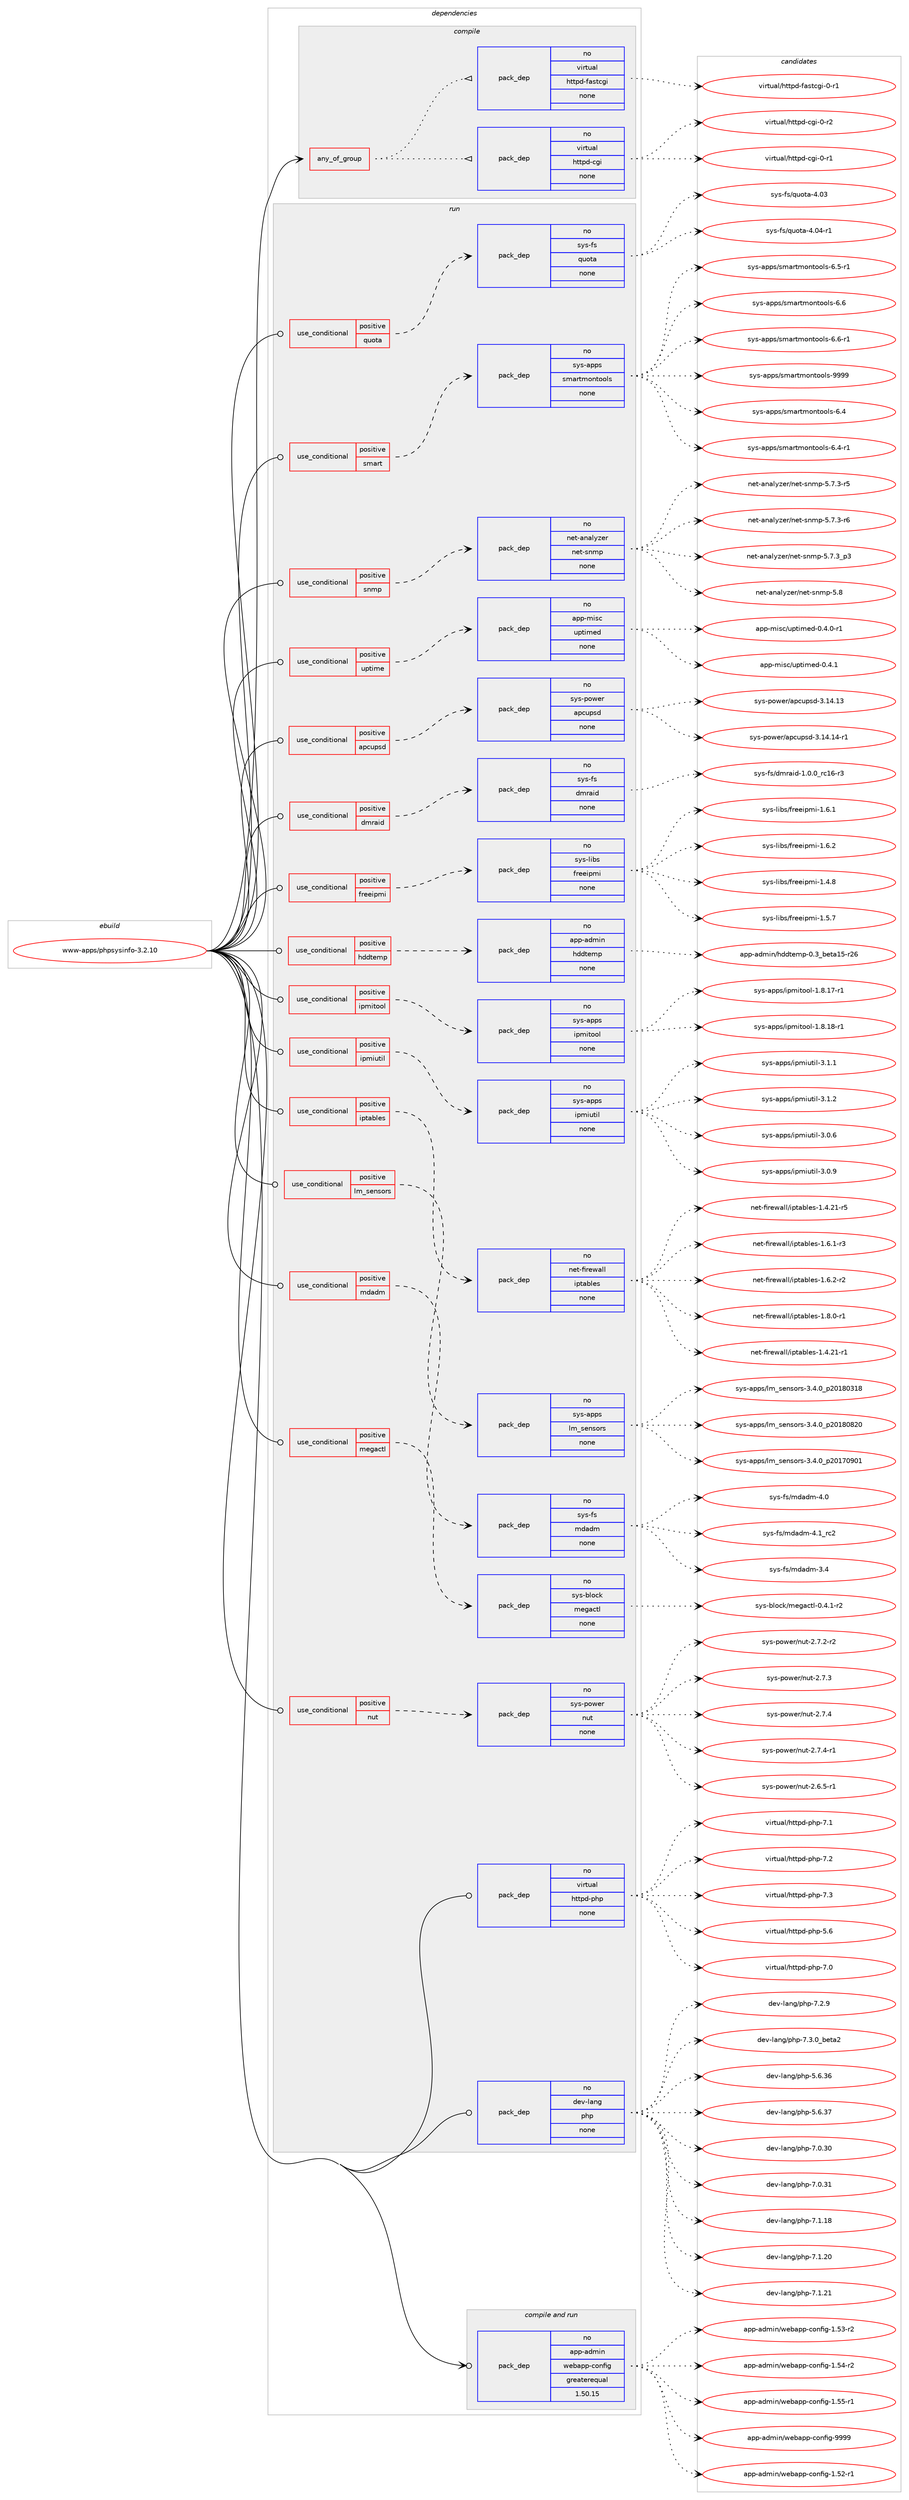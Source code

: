 digraph prolog {

# *************
# Graph options
# *************

newrank=true;
concentrate=true;
compound=true;
graph [rankdir=LR,fontname=Helvetica,fontsize=10,ranksep=1.5];#, ranksep=2.5, nodesep=0.2];
edge  [arrowhead=vee];
node  [fontname=Helvetica,fontsize=10];

# **********
# The ebuild
# **********

subgraph cluster_leftcol {
color=gray;
rank=same;
label=<<i>ebuild</i>>;
id [label="www-apps/phpsysinfo-3.2.10", color=red, width=4, href="../www-apps/phpsysinfo-3.2.10.svg"];
}

# ****************
# The dependencies
# ****************

subgraph cluster_midcol {
color=gray;
label=<<i>dependencies</i>>;
subgraph cluster_compile {
fillcolor="#eeeeee";
style=filled;
label=<<i>compile</i>>;
subgraph any245 {
dependency12043 [label=<<TABLE BORDER="0" CELLBORDER="1" CELLSPACING="0" CELLPADDING="4"><TR><TD CELLPADDING="10">any_of_group</TD></TR></TABLE>>, shape=none, color=red];subgraph pack8076 {
dependency12044 [label=<<TABLE BORDER="0" CELLBORDER="1" CELLSPACING="0" CELLPADDING="4" WIDTH="220"><TR><TD ROWSPAN="6" CELLPADDING="30">pack_dep</TD></TR><TR><TD WIDTH="110">no</TD></TR><TR><TD>virtual</TD></TR><TR><TD>httpd-cgi</TD></TR><TR><TD>none</TD></TR><TR><TD></TD></TR></TABLE>>, shape=none, color=blue];
}
dependency12043:e -> dependency12044:w [weight=20,style="dotted",arrowhead="oinv"];
subgraph pack8077 {
dependency12045 [label=<<TABLE BORDER="0" CELLBORDER="1" CELLSPACING="0" CELLPADDING="4" WIDTH="220"><TR><TD ROWSPAN="6" CELLPADDING="30">pack_dep</TD></TR><TR><TD WIDTH="110">no</TD></TR><TR><TD>virtual</TD></TR><TR><TD>httpd-fastcgi</TD></TR><TR><TD>none</TD></TR><TR><TD></TD></TR></TABLE>>, shape=none, color=blue];
}
dependency12043:e -> dependency12045:w [weight=20,style="dotted",arrowhead="oinv"];
}
id:e -> dependency12043:w [weight=20,style="solid",arrowhead="vee"];
}
subgraph cluster_compileandrun {
fillcolor="#eeeeee";
style=filled;
label=<<i>compile and run</i>>;
subgraph pack8078 {
dependency12046 [label=<<TABLE BORDER="0" CELLBORDER="1" CELLSPACING="0" CELLPADDING="4" WIDTH="220"><TR><TD ROWSPAN="6" CELLPADDING="30">pack_dep</TD></TR><TR><TD WIDTH="110">no</TD></TR><TR><TD>app-admin</TD></TR><TR><TD>webapp-config</TD></TR><TR><TD>greaterequal</TD></TR><TR><TD>1.50.15</TD></TR></TABLE>>, shape=none, color=blue];
}
id:e -> dependency12046:w [weight=20,style="solid",arrowhead="odotvee"];
}
subgraph cluster_run {
fillcolor="#eeeeee";
style=filled;
label=<<i>run</i>>;
subgraph cond3697 {
dependency12047 [label=<<TABLE BORDER="0" CELLBORDER="1" CELLSPACING="0" CELLPADDING="4"><TR><TD ROWSPAN="3" CELLPADDING="10">use_conditional</TD></TR><TR><TD>positive</TD></TR><TR><TD>apcupsd</TD></TR></TABLE>>, shape=none, color=red];
subgraph pack8079 {
dependency12048 [label=<<TABLE BORDER="0" CELLBORDER="1" CELLSPACING="0" CELLPADDING="4" WIDTH="220"><TR><TD ROWSPAN="6" CELLPADDING="30">pack_dep</TD></TR><TR><TD WIDTH="110">no</TD></TR><TR><TD>sys-power</TD></TR><TR><TD>apcupsd</TD></TR><TR><TD>none</TD></TR><TR><TD></TD></TR></TABLE>>, shape=none, color=blue];
}
dependency12047:e -> dependency12048:w [weight=20,style="dashed",arrowhead="vee"];
}
id:e -> dependency12047:w [weight=20,style="solid",arrowhead="odot"];
subgraph cond3698 {
dependency12049 [label=<<TABLE BORDER="0" CELLBORDER="1" CELLSPACING="0" CELLPADDING="4"><TR><TD ROWSPAN="3" CELLPADDING="10">use_conditional</TD></TR><TR><TD>positive</TD></TR><TR><TD>dmraid</TD></TR></TABLE>>, shape=none, color=red];
subgraph pack8080 {
dependency12050 [label=<<TABLE BORDER="0" CELLBORDER="1" CELLSPACING="0" CELLPADDING="4" WIDTH="220"><TR><TD ROWSPAN="6" CELLPADDING="30">pack_dep</TD></TR><TR><TD WIDTH="110">no</TD></TR><TR><TD>sys-fs</TD></TR><TR><TD>dmraid</TD></TR><TR><TD>none</TD></TR><TR><TD></TD></TR></TABLE>>, shape=none, color=blue];
}
dependency12049:e -> dependency12050:w [weight=20,style="dashed",arrowhead="vee"];
}
id:e -> dependency12049:w [weight=20,style="solid",arrowhead="odot"];
subgraph cond3699 {
dependency12051 [label=<<TABLE BORDER="0" CELLBORDER="1" CELLSPACING="0" CELLPADDING="4"><TR><TD ROWSPAN="3" CELLPADDING="10">use_conditional</TD></TR><TR><TD>positive</TD></TR><TR><TD>freeipmi</TD></TR></TABLE>>, shape=none, color=red];
subgraph pack8081 {
dependency12052 [label=<<TABLE BORDER="0" CELLBORDER="1" CELLSPACING="0" CELLPADDING="4" WIDTH="220"><TR><TD ROWSPAN="6" CELLPADDING="30">pack_dep</TD></TR><TR><TD WIDTH="110">no</TD></TR><TR><TD>sys-libs</TD></TR><TR><TD>freeipmi</TD></TR><TR><TD>none</TD></TR><TR><TD></TD></TR></TABLE>>, shape=none, color=blue];
}
dependency12051:e -> dependency12052:w [weight=20,style="dashed",arrowhead="vee"];
}
id:e -> dependency12051:w [weight=20,style="solid",arrowhead="odot"];
subgraph cond3700 {
dependency12053 [label=<<TABLE BORDER="0" CELLBORDER="1" CELLSPACING="0" CELLPADDING="4"><TR><TD ROWSPAN="3" CELLPADDING="10">use_conditional</TD></TR><TR><TD>positive</TD></TR><TR><TD>hddtemp</TD></TR></TABLE>>, shape=none, color=red];
subgraph pack8082 {
dependency12054 [label=<<TABLE BORDER="0" CELLBORDER="1" CELLSPACING="0" CELLPADDING="4" WIDTH="220"><TR><TD ROWSPAN="6" CELLPADDING="30">pack_dep</TD></TR><TR><TD WIDTH="110">no</TD></TR><TR><TD>app-admin</TD></TR><TR><TD>hddtemp</TD></TR><TR><TD>none</TD></TR><TR><TD></TD></TR></TABLE>>, shape=none, color=blue];
}
dependency12053:e -> dependency12054:w [weight=20,style="dashed",arrowhead="vee"];
}
id:e -> dependency12053:w [weight=20,style="solid",arrowhead="odot"];
subgraph cond3701 {
dependency12055 [label=<<TABLE BORDER="0" CELLBORDER="1" CELLSPACING="0" CELLPADDING="4"><TR><TD ROWSPAN="3" CELLPADDING="10">use_conditional</TD></TR><TR><TD>positive</TD></TR><TR><TD>ipmitool</TD></TR></TABLE>>, shape=none, color=red];
subgraph pack8083 {
dependency12056 [label=<<TABLE BORDER="0" CELLBORDER="1" CELLSPACING="0" CELLPADDING="4" WIDTH="220"><TR><TD ROWSPAN="6" CELLPADDING="30">pack_dep</TD></TR><TR><TD WIDTH="110">no</TD></TR><TR><TD>sys-apps</TD></TR><TR><TD>ipmitool</TD></TR><TR><TD>none</TD></TR><TR><TD></TD></TR></TABLE>>, shape=none, color=blue];
}
dependency12055:e -> dependency12056:w [weight=20,style="dashed",arrowhead="vee"];
}
id:e -> dependency12055:w [weight=20,style="solid",arrowhead="odot"];
subgraph cond3702 {
dependency12057 [label=<<TABLE BORDER="0" CELLBORDER="1" CELLSPACING="0" CELLPADDING="4"><TR><TD ROWSPAN="3" CELLPADDING="10">use_conditional</TD></TR><TR><TD>positive</TD></TR><TR><TD>ipmiutil</TD></TR></TABLE>>, shape=none, color=red];
subgraph pack8084 {
dependency12058 [label=<<TABLE BORDER="0" CELLBORDER="1" CELLSPACING="0" CELLPADDING="4" WIDTH="220"><TR><TD ROWSPAN="6" CELLPADDING="30">pack_dep</TD></TR><TR><TD WIDTH="110">no</TD></TR><TR><TD>sys-apps</TD></TR><TR><TD>ipmiutil</TD></TR><TR><TD>none</TD></TR><TR><TD></TD></TR></TABLE>>, shape=none, color=blue];
}
dependency12057:e -> dependency12058:w [weight=20,style="dashed",arrowhead="vee"];
}
id:e -> dependency12057:w [weight=20,style="solid",arrowhead="odot"];
subgraph cond3703 {
dependency12059 [label=<<TABLE BORDER="0" CELLBORDER="1" CELLSPACING="0" CELLPADDING="4"><TR><TD ROWSPAN="3" CELLPADDING="10">use_conditional</TD></TR><TR><TD>positive</TD></TR><TR><TD>iptables</TD></TR></TABLE>>, shape=none, color=red];
subgraph pack8085 {
dependency12060 [label=<<TABLE BORDER="0" CELLBORDER="1" CELLSPACING="0" CELLPADDING="4" WIDTH="220"><TR><TD ROWSPAN="6" CELLPADDING="30">pack_dep</TD></TR><TR><TD WIDTH="110">no</TD></TR><TR><TD>net-firewall</TD></TR><TR><TD>iptables</TD></TR><TR><TD>none</TD></TR><TR><TD></TD></TR></TABLE>>, shape=none, color=blue];
}
dependency12059:e -> dependency12060:w [weight=20,style="dashed",arrowhead="vee"];
}
id:e -> dependency12059:w [weight=20,style="solid",arrowhead="odot"];
subgraph cond3704 {
dependency12061 [label=<<TABLE BORDER="0" CELLBORDER="1" CELLSPACING="0" CELLPADDING="4"><TR><TD ROWSPAN="3" CELLPADDING="10">use_conditional</TD></TR><TR><TD>positive</TD></TR><TR><TD>lm_sensors</TD></TR></TABLE>>, shape=none, color=red];
subgraph pack8086 {
dependency12062 [label=<<TABLE BORDER="0" CELLBORDER="1" CELLSPACING="0" CELLPADDING="4" WIDTH="220"><TR><TD ROWSPAN="6" CELLPADDING="30">pack_dep</TD></TR><TR><TD WIDTH="110">no</TD></TR><TR><TD>sys-apps</TD></TR><TR><TD>lm_sensors</TD></TR><TR><TD>none</TD></TR><TR><TD></TD></TR></TABLE>>, shape=none, color=blue];
}
dependency12061:e -> dependency12062:w [weight=20,style="dashed",arrowhead="vee"];
}
id:e -> dependency12061:w [weight=20,style="solid",arrowhead="odot"];
subgraph cond3705 {
dependency12063 [label=<<TABLE BORDER="0" CELLBORDER="1" CELLSPACING="0" CELLPADDING="4"><TR><TD ROWSPAN="3" CELLPADDING="10">use_conditional</TD></TR><TR><TD>positive</TD></TR><TR><TD>mdadm</TD></TR></TABLE>>, shape=none, color=red];
subgraph pack8087 {
dependency12064 [label=<<TABLE BORDER="0" CELLBORDER="1" CELLSPACING="0" CELLPADDING="4" WIDTH="220"><TR><TD ROWSPAN="6" CELLPADDING="30">pack_dep</TD></TR><TR><TD WIDTH="110">no</TD></TR><TR><TD>sys-fs</TD></TR><TR><TD>mdadm</TD></TR><TR><TD>none</TD></TR><TR><TD></TD></TR></TABLE>>, shape=none, color=blue];
}
dependency12063:e -> dependency12064:w [weight=20,style="dashed",arrowhead="vee"];
}
id:e -> dependency12063:w [weight=20,style="solid",arrowhead="odot"];
subgraph cond3706 {
dependency12065 [label=<<TABLE BORDER="0" CELLBORDER="1" CELLSPACING="0" CELLPADDING="4"><TR><TD ROWSPAN="3" CELLPADDING="10">use_conditional</TD></TR><TR><TD>positive</TD></TR><TR><TD>megactl</TD></TR></TABLE>>, shape=none, color=red];
subgraph pack8088 {
dependency12066 [label=<<TABLE BORDER="0" CELLBORDER="1" CELLSPACING="0" CELLPADDING="4" WIDTH="220"><TR><TD ROWSPAN="6" CELLPADDING="30">pack_dep</TD></TR><TR><TD WIDTH="110">no</TD></TR><TR><TD>sys-block</TD></TR><TR><TD>megactl</TD></TR><TR><TD>none</TD></TR><TR><TD></TD></TR></TABLE>>, shape=none, color=blue];
}
dependency12065:e -> dependency12066:w [weight=20,style="dashed",arrowhead="vee"];
}
id:e -> dependency12065:w [weight=20,style="solid",arrowhead="odot"];
subgraph cond3707 {
dependency12067 [label=<<TABLE BORDER="0" CELLBORDER="1" CELLSPACING="0" CELLPADDING="4"><TR><TD ROWSPAN="3" CELLPADDING="10">use_conditional</TD></TR><TR><TD>positive</TD></TR><TR><TD>nut</TD></TR></TABLE>>, shape=none, color=red];
subgraph pack8089 {
dependency12068 [label=<<TABLE BORDER="0" CELLBORDER="1" CELLSPACING="0" CELLPADDING="4" WIDTH="220"><TR><TD ROWSPAN="6" CELLPADDING="30">pack_dep</TD></TR><TR><TD WIDTH="110">no</TD></TR><TR><TD>sys-power</TD></TR><TR><TD>nut</TD></TR><TR><TD>none</TD></TR><TR><TD></TD></TR></TABLE>>, shape=none, color=blue];
}
dependency12067:e -> dependency12068:w [weight=20,style="dashed",arrowhead="vee"];
}
id:e -> dependency12067:w [weight=20,style="solid",arrowhead="odot"];
subgraph cond3708 {
dependency12069 [label=<<TABLE BORDER="0" CELLBORDER="1" CELLSPACING="0" CELLPADDING="4"><TR><TD ROWSPAN="3" CELLPADDING="10">use_conditional</TD></TR><TR><TD>positive</TD></TR><TR><TD>quota</TD></TR></TABLE>>, shape=none, color=red];
subgraph pack8090 {
dependency12070 [label=<<TABLE BORDER="0" CELLBORDER="1" CELLSPACING="0" CELLPADDING="4" WIDTH="220"><TR><TD ROWSPAN="6" CELLPADDING="30">pack_dep</TD></TR><TR><TD WIDTH="110">no</TD></TR><TR><TD>sys-fs</TD></TR><TR><TD>quota</TD></TR><TR><TD>none</TD></TR><TR><TD></TD></TR></TABLE>>, shape=none, color=blue];
}
dependency12069:e -> dependency12070:w [weight=20,style="dashed",arrowhead="vee"];
}
id:e -> dependency12069:w [weight=20,style="solid",arrowhead="odot"];
subgraph cond3709 {
dependency12071 [label=<<TABLE BORDER="0" CELLBORDER="1" CELLSPACING="0" CELLPADDING="4"><TR><TD ROWSPAN="3" CELLPADDING="10">use_conditional</TD></TR><TR><TD>positive</TD></TR><TR><TD>smart</TD></TR></TABLE>>, shape=none, color=red];
subgraph pack8091 {
dependency12072 [label=<<TABLE BORDER="0" CELLBORDER="1" CELLSPACING="0" CELLPADDING="4" WIDTH="220"><TR><TD ROWSPAN="6" CELLPADDING="30">pack_dep</TD></TR><TR><TD WIDTH="110">no</TD></TR><TR><TD>sys-apps</TD></TR><TR><TD>smartmontools</TD></TR><TR><TD>none</TD></TR><TR><TD></TD></TR></TABLE>>, shape=none, color=blue];
}
dependency12071:e -> dependency12072:w [weight=20,style="dashed",arrowhead="vee"];
}
id:e -> dependency12071:w [weight=20,style="solid",arrowhead="odot"];
subgraph cond3710 {
dependency12073 [label=<<TABLE BORDER="0" CELLBORDER="1" CELLSPACING="0" CELLPADDING="4"><TR><TD ROWSPAN="3" CELLPADDING="10">use_conditional</TD></TR><TR><TD>positive</TD></TR><TR><TD>snmp</TD></TR></TABLE>>, shape=none, color=red];
subgraph pack8092 {
dependency12074 [label=<<TABLE BORDER="0" CELLBORDER="1" CELLSPACING="0" CELLPADDING="4" WIDTH="220"><TR><TD ROWSPAN="6" CELLPADDING="30">pack_dep</TD></TR><TR><TD WIDTH="110">no</TD></TR><TR><TD>net-analyzer</TD></TR><TR><TD>net-snmp</TD></TR><TR><TD>none</TD></TR><TR><TD></TD></TR></TABLE>>, shape=none, color=blue];
}
dependency12073:e -> dependency12074:w [weight=20,style="dashed",arrowhead="vee"];
}
id:e -> dependency12073:w [weight=20,style="solid",arrowhead="odot"];
subgraph cond3711 {
dependency12075 [label=<<TABLE BORDER="0" CELLBORDER="1" CELLSPACING="0" CELLPADDING="4"><TR><TD ROWSPAN="3" CELLPADDING="10">use_conditional</TD></TR><TR><TD>positive</TD></TR><TR><TD>uptime</TD></TR></TABLE>>, shape=none, color=red];
subgraph pack8093 {
dependency12076 [label=<<TABLE BORDER="0" CELLBORDER="1" CELLSPACING="0" CELLPADDING="4" WIDTH="220"><TR><TD ROWSPAN="6" CELLPADDING="30">pack_dep</TD></TR><TR><TD WIDTH="110">no</TD></TR><TR><TD>app-misc</TD></TR><TR><TD>uptimed</TD></TR><TR><TD>none</TD></TR><TR><TD></TD></TR></TABLE>>, shape=none, color=blue];
}
dependency12075:e -> dependency12076:w [weight=20,style="dashed",arrowhead="vee"];
}
id:e -> dependency12075:w [weight=20,style="solid",arrowhead="odot"];
subgraph pack8094 {
dependency12077 [label=<<TABLE BORDER="0" CELLBORDER="1" CELLSPACING="0" CELLPADDING="4" WIDTH="220"><TR><TD ROWSPAN="6" CELLPADDING="30">pack_dep</TD></TR><TR><TD WIDTH="110">no</TD></TR><TR><TD>dev-lang</TD></TR><TR><TD>php</TD></TR><TR><TD>none</TD></TR><TR><TD></TD></TR></TABLE>>, shape=none, color=blue];
}
id:e -> dependency12077:w [weight=20,style="solid",arrowhead="odot"];
subgraph pack8095 {
dependency12078 [label=<<TABLE BORDER="0" CELLBORDER="1" CELLSPACING="0" CELLPADDING="4" WIDTH="220"><TR><TD ROWSPAN="6" CELLPADDING="30">pack_dep</TD></TR><TR><TD WIDTH="110">no</TD></TR><TR><TD>virtual</TD></TR><TR><TD>httpd-php</TD></TR><TR><TD>none</TD></TR><TR><TD></TD></TR></TABLE>>, shape=none, color=blue];
}
id:e -> dependency12078:w [weight=20,style="solid",arrowhead="odot"];
}
}

# **************
# The candidates
# **************

subgraph cluster_choices {
rank=same;
color=gray;
label=<<i>candidates</i>>;

subgraph choice8076 {
color=black;
nodesep=1;
choice1181051141161179710847104116116112100459910310545484511449 [label="virtual/httpd-cgi-0-r1", color=red, width=4,href="../virtual/httpd-cgi-0-r1.svg"];
choice1181051141161179710847104116116112100459910310545484511450 [label="virtual/httpd-cgi-0-r2", color=red, width=4,href="../virtual/httpd-cgi-0-r2.svg"];
dependency12044:e -> choice1181051141161179710847104116116112100459910310545484511449:w [style=dotted,weight="100"];
dependency12044:e -> choice1181051141161179710847104116116112100459910310545484511450:w [style=dotted,weight="100"];
}
subgraph choice8077 {
color=black;
nodesep=1;
choice118105114116117971084710411611611210045102971151169910310545484511449 [label="virtual/httpd-fastcgi-0-r1", color=red, width=4,href="../virtual/httpd-fastcgi-0-r1.svg"];
dependency12045:e -> choice118105114116117971084710411611611210045102971151169910310545484511449:w [style=dotted,weight="100"];
}
subgraph choice8078 {
color=black;
nodesep=1;
choice971121124597100109105110471191019897112112459911111010210510345494653504511449 [label="app-admin/webapp-config-1.52-r1", color=red, width=4,href="../app-admin/webapp-config-1.52-r1.svg"];
choice971121124597100109105110471191019897112112459911111010210510345494653514511450 [label="app-admin/webapp-config-1.53-r2", color=red, width=4,href="../app-admin/webapp-config-1.53-r2.svg"];
choice971121124597100109105110471191019897112112459911111010210510345494653524511450 [label="app-admin/webapp-config-1.54-r2", color=red, width=4,href="../app-admin/webapp-config-1.54-r2.svg"];
choice971121124597100109105110471191019897112112459911111010210510345494653534511449 [label="app-admin/webapp-config-1.55-r1", color=red, width=4,href="../app-admin/webapp-config-1.55-r1.svg"];
choice97112112459710010910511047119101989711211245991111101021051034557575757 [label="app-admin/webapp-config-9999", color=red, width=4,href="../app-admin/webapp-config-9999.svg"];
dependency12046:e -> choice971121124597100109105110471191019897112112459911111010210510345494653504511449:w [style=dotted,weight="100"];
dependency12046:e -> choice971121124597100109105110471191019897112112459911111010210510345494653514511450:w [style=dotted,weight="100"];
dependency12046:e -> choice971121124597100109105110471191019897112112459911111010210510345494653524511450:w [style=dotted,weight="100"];
dependency12046:e -> choice971121124597100109105110471191019897112112459911111010210510345494653534511449:w [style=dotted,weight="100"];
dependency12046:e -> choice97112112459710010910511047119101989711211245991111101021051034557575757:w [style=dotted,weight="100"];
}
subgraph choice8079 {
color=black;
nodesep=1;
choice115121115451121111191011144797112991171121151004551464952464951 [label="sys-power/apcupsd-3.14.13", color=red, width=4,href="../sys-power/apcupsd-3.14.13.svg"];
choice1151211154511211111910111447971129911711211510045514649524649524511449 [label="sys-power/apcupsd-3.14.14-r1", color=red, width=4,href="../sys-power/apcupsd-3.14.14-r1.svg"];
dependency12048:e -> choice115121115451121111191011144797112991171121151004551464952464951:w [style=dotted,weight="100"];
dependency12048:e -> choice1151211154511211111910111447971129911711211510045514649524649524511449:w [style=dotted,weight="100"];
}
subgraph choice8080 {
color=black;
nodesep=1;
choice115121115451021154710010911497105100454946484648951149949544511451 [label="sys-fs/dmraid-1.0.0_rc16-r3", color=red, width=4,href="../sys-fs/dmraid-1.0.0_rc16-r3.svg"];
dependency12050:e -> choice115121115451021154710010911497105100454946484648951149949544511451:w [style=dotted,weight="100"];
}
subgraph choice8081 {
color=black;
nodesep=1;
choice115121115451081059811547102114101101105112109105454946524656 [label="sys-libs/freeipmi-1.4.8", color=red, width=4,href="../sys-libs/freeipmi-1.4.8.svg"];
choice115121115451081059811547102114101101105112109105454946534655 [label="sys-libs/freeipmi-1.5.7", color=red, width=4,href="../sys-libs/freeipmi-1.5.7.svg"];
choice115121115451081059811547102114101101105112109105454946544649 [label="sys-libs/freeipmi-1.6.1", color=red, width=4,href="../sys-libs/freeipmi-1.6.1.svg"];
choice115121115451081059811547102114101101105112109105454946544650 [label="sys-libs/freeipmi-1.6.2", color=red, width=4,href="../sys-libs/freeipmi-1.6.2.svg"];
dependency12052:e -> choice115121115451081059811547102114101101105112109105454946524656:w [style=dotted,weight="100"];
dependency12052:e -> choice115121115451081059811547102114101101105112109105454946534655:w [style=dotted,weight="100"];
dependency12052:e -> choice115121115451081059811547102114101101105112109105454946544649:w [style=dotted,weight="100"];
dependency12052:e -> choice115121115451081059811547102114101101105112109105454946544650:w [style=dotted,weight="100"];
}
subgraph choice8082 {
color=black;
nodesep=1;
choice97112112459710010910511047104100100116101109112454846519598101116974953451145054 [label="app-admin/hddtemp-0.3_beta15-r26", color=red, width=4,href="../app-admin/hddtemp-0.3_beta15-r26.svg"];
dependency12054:e -> choice97112112459710010910511047104100100116101109112454846519598101116974953451145054:w [style=dotted,weight="100"];
}
subgraph choice8083 {
color=black;
nodesep=1;
choice115121115459711211211547105112109105116111111108454946564649554511449 [label="sys-apps/ipmitool-1.8.17-r1", color=red, width=4,href="../sys-apps/ipmitool-1.8.17-r1.svg"];
choice115121115459711211211547105112109105116111111108454946564649564511449 [label="sys-apps/ipmitool-1.8.18-r1", color=red, width=4,href="../sys-apps/ipmitool-1.8.18-r1.svg"];
dependency12056:e -> choice115121115459711211211547105112109105116111111108454946564649554511449:w [style=dotted,weight="100"];
dependency12056:e -> choice115121115459711211211547105112109105116111111108454946564649564511449:w [style=dotted,weight="100"];
}
subgraph choice8084 {
color=black;
nodesep=1;
choice115121115459711211211547105112109105117116105108455146484654 [label="sys-apps/ipmiutil-3.0.6", color=red, width=4,href="../sys-apps/ipmiutil-3.0.6.svg"];
choice115121115459711211211547105112109105117116105108455146484657 [label="sys-apps/ipmiutil-3.0.9", color=red, width=4,href="../sys-apps/ipmiutil-3.0.9.svg"];
choice115121115459711211211547105112109105117116105108455146494649 [label="sys-apps/ipmiutil-3.1.1", color=red, width=4,href="../sys-apps/ipmiutil-3.1.1.svg"];
choice115121115459711211211547105112109105117116105108455146494650 [label="sys-apps/ipmiutil-3.1.2", color=red, width=4,href="../sys-apps/ipmiutil-3.1.2.svg"];
dependency12058:e -> choice115121115459711211211547105112109105117116105108455146484654:w [style=dotted,weight="100"];
dependency12058:e -> choice115121115459711211211547105112109105117116105108455146484657:w [style=dotted,weight="100"];
dependency12058:e -> choice115121115459711211211547105112109105117116105108455146494649:w [style=dotted,weight="100"];
dependency12058:e -> choice115121115459711211211547105112109105117116105108455146494650:w [style=dotted,weight="100"];
}
subgraph choice8085 {
color=black;
nodesep=1;
choice1101011164510210511410111997108108471051121169798108101115454946524650494511449 [label="net-firewall/iptables-1.4.21-r1", color=red, width=4,href="../net-firewall/iptables-1.4.21-r1.svg"];
choice1101011164510210511410111997108108471051121169798108101115454946524650494511453 [label="net-firewall/iptables-1.4.21-r5", color=red, width=4,href="../net-firewall/iptables-1.4.21-r5.svg"];
choice11010111645102105114101119971081084710511211697981081011154549465446494511451 [label="net-firewall/iptables-1.6.1-r3", color=red, width=4,href="../net-firewall/iptables-1.6.1-r3.svg"];
choice11010111645102105114101119971081084710511211697981081011154549465446504511450 [label="net-firewall/iptables-1.6.2-r2", color=red, width=4,href="../net-firewall/iptables-1.6.2-r2.svg"];
choice11010111645102105114101119971081084710511211697981081011154549465646484511449 [label="net-firewall/iptables-1.8.0-r1", color=red, width=4,href="../net-firewall/iptables-1.8.0-r1.svg"];
dependency12060:e -> choice1101011164510210511410111997108108471051121169798108101115454946524650494511449:w [style=dotted,weight="100"];
dependency12060:e -> choice1101011164510210511410111997108108471051121169798108101115454946524650494511453:w [style=dotted,weight="100"];
dependency12060:e -> choice11010111645102105114101119971081084710511211697981081011154549465446494511451:w [style=dotted,weight="100"];
dependency12060:e -> choice11010111645102105114101119971081084710511211697981081011154549465446504511450:w [style=dotted,weight="100"];
dependency12060:e -> choice11010111645102105114101119971081084710511211697981081011154549465646484511449:w [style=dotted,weight="100"];
}
subgraph choice8086 {
color=black;
nodesep=1;
choice11512111545971121121154710810995115101110115111114115455146524648951125048495548574849 [label="sys-apps/lm_sensors-3.4.0_p20170901", color=red, width=4,href="../sys-apps/lm_sensors-3.4.0_p20170901.svg"];
choice11512111545971121121154710810995115101110115111114115455146524648951125048495648514956 [label="sys-apps/lm_sensors-3.4.0_p20180318", color=red, width=4,href="../sys-apps/lm_sensors-3.4.0_p20180318.svg"];
choice11512111545971121121154710810995115101110115111114115455146524648951125048495648565048 [label="sys-apps/lm_sensors-3.4.0_p20180820", color=red, width=4,href="../sys-apps/lm_sensors-3.4.0_p20180820.svg"];
dependency12062:e -> choice11512111545971121121154710810995115101110115111114115455146524648951125048495548574849:w [style=dotted,weight="100"];
dependency12062:e -> choice11512111545971121121154710810995115101110115111114115455146524648951125048495648514956:w [style=dotted,weight="100"];
dependency12062:e -> choice11512111545971121121154710810995115101110115111114115455146524648951125048495648565048:w [style=dotted,weight="100"];
}
subgraph choice8087 {
color=black;
nodesep=1;
choice11512111545102115471091009710010945514652 [label="sys-fs/mdadm-3.4", color=red, width=4,href="../sys-fs/mdadm-3.4.svg"];
choice11512111545102115471091009710010945524648 [label="sys-fs/mdadm-4.0", color=red, width=4,href="../sys-fs/mdadm-4.0.svg"];
choice11512111545102115471091009710010945524649951149950 [label="sys-fs/mdadm-4.1_rc2", color=red, width=4,href="../sys-fs/mdadm-4.1_rc2.svg"];
dependency12064:e -> choice11512111545102115471091009710010945514652:w [style=dotted,weight="100"];
dependency12064:e -> choice11512111545102115471091009710010945524648:w [style=dotted,weight="100"];
dependency12064:e -> choice11512111545102115471091009710010945524649951149950:w [style=dotted,weight="100"];
}
subgraph choice8088 {
color=black;
nodesep=1;
choice1151211154598108111991074710910110397991161084548465246494511450 [label="sys-block/megactl-0.4.1-r2", color=red, width=4,href="../sys-block/megactl-0.4.1-r2.svg"];
dependency12066:e -> choice1151211154598108111991074710910110397991161084548465246494511450:w [style=dotted,weight="100"];
}
subgraph choice8089 {
color=black;
nodesep=1;
choice11512111545112111119101114471101171164550465446534511449 [label="sys-power/nut-2.6.5-r1", color=red, width=4,href="../sys-power/nut-2.6.5-r1.svg"];
choice11512111545112111119101114471101171164550465546504511450 [label="sys-power/nut-2.7.2-r2", color=red, width=4,href="../sys-power/nut-2.7.2-r2.svg"];
choice1151211154511211111910111447110117116455046554651 [label="sys-power/nut-2.7.3", color=red, width=4,href="../sys-power/nut-2.7.3.svg"];
choice1151211154511211111910111447110117116455046554652 [label="sys-power/nut-2.7.4", color=red, width=4,href="../sys-power/nut-2.7.4.svg"];
choice11512111545112111119101114471101171164550465546524511449 [label="sys-power/nut-2.7.4-r1", color=red, width=4,href="../sys-power/nut-2.7.4-r1.svg"];
dependency12068:e -> choice11512111545112111119101114471101171164550465446534511449:w [style=dotted,weight="100"];
dependency12068:e -> choice11512111545112111119101114471101171164550465546504511450:w [style=dotted,weight="100"];
dependency12068:e -> choice1151211154511211111910111447110117116455046554651:w [style=dotted,weight="100"];
dependency12068:e -> choice1151211154511211111910111447110117116455046554652:w [style=dotted,weight="100"];
dependency12068:e -> choice11512111545112111119101114471101171164550465546524511449:w [style=dotted,weight="100"];
}
subgraph choice8090 {
color=black;
nodesep=1;
choice1151211154510211547113117111116974552464851 [label="sys-fs/quota-4.03", color=red, width=4,href="../sys-fs/quota-4.03.svg"];
choice11512111545102115471131171111169745524648524511449 [label="sys-fs/quota-4.04-r1", color=red, width=4,href="../sys-fs/quota-4.04-r1.svg"];
dependency12070:e -> choice1151211154510211547113117111116974552464851:w [style=dotted,weight="100"];
dependency12070:e -> choice11512111545102115471131171111169745524648524511449:w [style=dotted,weight="100"];
}
subgraph choice8091 {
color=black;
nodesep=1;
choice1151211154597112112115471151099711411610911111011611111110811545544652 [label="sys-apps/smartmontools-6.4", color=red, width=4,href="../sys-apps/smartmontools-6.4.svg"];
choice11512111545971121121154711510997114116109111110116111111108115455446524511449 [label="sys-apps/smartmontools-6.4-r1", color=red, width=4,href="../sys-apps/smartmontools-6.4-r1.svg"];
choice11512111545971121121154711510997114116109111110116111111108115455446534511449 [label="sys-apps/smartmontools-6.5-r1", color=red, width=4,href="../sys-apps/smartmontools-6.5-r1.svg"];
choice1151211154597112112115471151099711411610911111011611111110811545544654 [label="sys-apps/smartmontools-6.6", color=red, width=4,href="../sys-apps/smartmontools-6.6.svg"];
choice11512111545971121121154711510997114116109111110116111111108115455446544511449 [label="sys-apps/smartmontools-6.6-r1", color=red, width=4,href="../sys-apps/smartmontools-6.6-r1.svg"];
choice115121115459711211211547115109971141161091111101161111111081154557575757 [label="sys-apps/smartmontools-9999", color=red, width=4,href="../sys-apps/smartmontools-9999.svg"];
dependency12072:e -> choice1151211154597112112115471151099711411610911111011611111110811545544652:w [style=dotted,weight="100"];
dependency12072:e -> choice11512111545971121121154711510997114116109111110116111111108115455446524511449:w [style=dotted,weight="100"];
dependency12072:e -> choice11512111545971121121154711510997114116109111110116111111108115455446534511449:w [style=dotted,weight="100"];
dependency12072:e -> choice1151211154597112112115471151099711411610911111011611111110811545544654:w [style=dotted,weight="100"];
dependency12072:e -> choice11512111545971121121154711510997114116109111110116111111108115455446544511449:w [style=dotted,weight="100"];
dependency12072:e -> choice115121115459711211211547115109971141161091111101161111111081154557575757:w [style=dotted,weight="100"];
}
subgraph choice8092 {
color=black;
nodesep=1;
choice11010111645971109710812112210111447110101116451151101091124553465546514511453 [label="net-analyzer/net-snmp-5.7.3-r5", color=red, width=4,href="../net-analyzer/net-snmp-5.7.3-r5.svg"];
choice11010111645971109710812112210111447110101116451151101091124553465546514511454 [label="net-analyzer/net-snmp-5.7.3-r6", color=red, width=4,href="../net-analyzer/net-snmp-5.7.3-r6.svg"];
choice11010111645971109710812112210111447110101116451151101091124553465546519511251 [label="net-analyzer/net-snmp-5.7.3_p3", color=red, width=4,href="../net-analyzer/net-snmp-5.7.3_p3.svg"];
choice110101116459711097108121122101114471101011164511511010911245534656 [label="net-analyzer/net-snmp-5.8", color=red, width=4,href="../net-analyzer/net-snmp-5.8.svg"];
dependency12074:e -> choice11010111645971109710812112210111447110101116451151101091124553465546514511453:w [style=dotted,weight="100"];
dependency12074:e -> choice11010111645971109710812112210111447110101116451151101091124553465546514511454:w [style=dotted,weight="100"];
dependency12074:e -> choice11010111645971109710812112210111447110101116451151101091124553465546519511251:w [style=dotted,weight="100"];
dependency12074:e -> choice110101116459711097108121122101114471101011164511511010911245534656:w [style=dotted,weight="100"];
}
subgraph choice8093 {
color=black;
nodesep=1;
choice971121124510910511599471171121161051091011004548465246484511449 [label="app-misc/uptimed-0.4.0-r1", color=red, width=4,href="../app-misc/uptimed-0.4.0-r1.svg"];
choice97112112451091051159947117112116105109101100454846524649 [label="app-misc/uptimed-0.4.1", color=red, width=4,href="../app-misc/uptimed-0.4.1.svg"];
dependency12076:e -> choice971121124510910511599471171121161051091011004548465246484511449:w [style=dotted,weight="100"];
dependency12076:e -> choice97112112451091051159947117112116105109101100454846524649:w [style=dotted,weight="100"];
}
subgraph choice8094 {
color=black;
nodesep=1;
choice10010111845108971101034711210411245534654465154 [label="dev-lang/php-5.6.36", color=red, width=4,href="../dev-lang/php-5.6.36.svg"];
choice10010111845108971101034711210411245534654465155 [label="dev-lang/php-5.6.37", color=red, width=4,href="../dev-lang/php-5.6.37.svg"];
choice10010111845108971101034711210411245554648465148 [label="dev-lang/php-7.0.30", color=red, width=4,href="../dev-lang/php-7.0.30.svg"];
choice10010111845108971101034711210411245554648465149 [label="dev-lang/php-7.0.31", color=red, width=4,href="../dev-lang/php-7.0.31.svg"];
choice10010111845108971101034711210411245554649464956 [label="dev-lang/php-7.1.18", color=red, width=4,href="../dev-lang/php-7.1.18.svg"];
choice10010111845108971101034711210411245554649465048 [label="dev-lang/php-7.1.20", color=red, width=4,href="../dev-lang/php-7.1.20.svg"];
choice10010111845108971101034711210411245554649465049 [label="dev-lang/php-7.1.21", color=red, width=4,href="../dev-lang/php-7.1.21.svg"];
choice100101118451089711010347112104112455546504657 [label="dev-lang/php-7.2.9", color=red, width=4,href="../dev-lang/php-7.2.9.svg"];
choice10010111845108971101034711210411245554651464895981011169750 [label="dev-lang/php-7.3.0_beta2", color=red, width=4,href="../dev-lang/php-7.3.0_beta2.svg"];
dependency12077:e -> choice10010111845108971101034711210411245534654465154:w [style=dotted,weight="100"];
dependency12077:e -> choice10010111845108971101034711210411245534654465155:w [style=dotted,weight="100"];
dependency12077:e -> choice10010111845108971101034711210411245554648465148:w [style=dotted,weight="100"];
dependency12077:e -> choice10010111845108971101034711210411245554648465149:w [style=dotted,weight="100"];
dependency12077:e -> choice10010111845108971101034711210411245554649464956:w [style=dotted,weight="100"];
dependency12077:e -> choice10010111845108971101034711210411245554649465048:w [style=dotted,weight="100"];
dependency12077:e -> choice10010111845108971101034711210411245554649465049:w [style=dotted,weight="100"];
dependency12077:e -> choice100101118451089711010347112104112455546504657:w [style=dotted,weight="100"];
dependency12077:e -> choice10010111845108971101034711210411245554651464895981011169750:w [style=dotted,weight="100"];
}
subgraph choice8095 {
color=black;
nodesep=1;
choice11810511411611797108471041161161121004511210411245534654 [label="virtual/httpd-php-5.6", color=red, width=4,href="../virtual/httpd-php-5.6.svg"];
choice11810511411611797108471041161161121004511210411245554648 [label="virtual/httpd-php-7.0", color=red, width=4,href="../virtual/httpd-php-7.0.svg"];
choice11810511411611797108471041161161121004511210411245554649 [label="virtual/httpd-php-7.1", color=red, width=4,href="../virtual/httpd-php-7.1.svg"];
choice11810511411611797108471041161161121004511210411245554650 [label="virtual/httpd-php-7.2", color=red, width=4,href="../virtual/httpd-php-7.2.svg"];
choice11810511411611797108471041161161121004511210411245554651 [label="virtual/httpd-php-7.3", color=red, width=4,href="../virtual/httpd-php-7.3.svg"];
dependency12078:e -> choice11810511411611797108471041161161121004511210411245534654:w [style=dotted,weight="100"];
dependency12078:e -> choice11810511411611797108471041161161121004511210411245554648:w [style=dotted,weight="100"];
dependency12078:e -> choice11810511411611797108471041161161121004511210411245554649:w [style=dotted,weight="100"];
dependency12078:e -> choice11810511411611797108471041161161121004511210411245554650:w [style=dotted,weight="100"];
dependency12078:e -> choice11810511411611797108471041161161121004511210411245554651:w [style=dotted,weight="100"];
}
}

}
